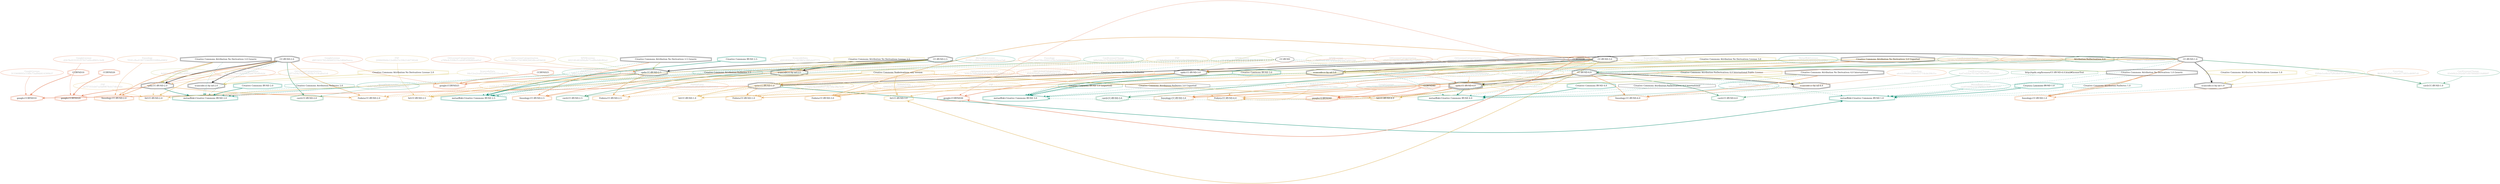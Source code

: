 strict digraph {
    node [shape=box];
    graph [splines=curved];
    1015 [label="SPDXLicense\n37c209ae707988d3d9118e39c70c1e90"
         ,fontcolor=gray
         ,color="#b8bf62"
         ,fillcolor="beige;1"
         ,shape=ellipse];
    1016 [label="spdx:CC-BY-ND-1.0"
         ,shape=doubleoctagon];
    1017 [label="CC-BY-ND-1.0"
         ,shape=doubleoctagon];
    1018 [label="Creative Commons Attribution No Derivatives 1.0 Generic"
         ,shape=doubleoctagon];
    1022 [label="SPDXLicense\n6cb02eb6780bf4bbcc4dd097dcd84f81"
         ,fontcolor=gray
         ,color="#b8bf62"
         ,fillcolor="beige;1"
         ,shape=ellipse];
    1023 [label="spdx:CC-BY-ND-2.0"
         ,shape=doubleoctagon];
    1024 [label="CC-BY-ND-2.0"
         ,shape=doubleoctagon];
    1025 [label="Creative Commons Attribution No Derivatives 2.0 Generic"
         ,shape=doubleoctagon];
    1029 [label="SPDXLicense\n60214fcd62d94a8e71edf6e0dfcf82a2"
         ,fontcolor=gray
         ,color="#b8bf62"
         ,fillcolor="beige;1"
         ,shape=ellipse];
    1030 [label="spdx:CC-BY-ND-2.5"
         ,shape=doubleoctagon];
    1031 [label="CC-BY-ND-2.5"
         ,shape=doubleoctagon];
    1032 [label="Creative Commons Attribution No Derivatives 2.5 Generic"
         ,shape=doubleoctagon];
    1043 [label="SPDXLicense\n8a05caf14f87a9dbac8459af7e6421b6"
         ,fontcolor=gray
         ,color="#b8bf62"
         ,fillcolor="beige;1"
         ,shape=ellipse];
    1044 [label="spdx:CC-BY-ND-3.0"
         ,shape=doubleoctagon];
    1045 [label="CC-BY-ND-3.0"
         ,shape=doubleoctagon];
    1046 [label="Creative Commons Attribution No Derivatives 3.0 Unported"
         ,shape=doubleoctagon];
    1050 [label="SPDXLicense\n03647f4d82d8d49cd2197e48100aed9e"
         ,fontcolor=gray
         ,color="#b8bf62"
         ,fillcolor="beige;1"
         ,shape=ellipse];
    1051 [label="spdx:CC-BY-ND-4.0"
         ,shape=tripleoctagon];
    1052 [label="CC-BY-ND-4.0"
         ,shape=doubleoctagon];
    1053 [label="Creative Commons Attribution No Derivatives 4.0 International"
         ,shape=doubleoctagon];
    5677 [label="GoogleLicense\n3133608093c1540c73ad9dd414300b37"
         ,fontcolor=gray
         ,color="#e06f45"
         ,fillcolor="beige;1"
         ,shape=ellipse];
    5678 [label="google:CCBYND10"
         ,color="#e06f45"
         ,shape=doubleoctagon];
    5679 [label=CCBYND10
         ,color="#e06f45"
         ,shape=doubleoctagon];
    5680 [label="GoogleLicense\nd2b78e919105357b57a00cdf401c3ef8"
         ,fontcolor=gray
         ,color="#e06f45"
         ,fillcolor="beige;1"
         ,shape=ellipse];
    5681 [label="google:CCBYND20"
         ,color="#e06f45"
         ,shape=doubleoctagon];
    5682 [label=CCBYND20
         ,color="#e06f45"
         ,shape=doubleoctagon];
    5683 [label="GoogleLicense\nd8f15031782c8ebfd3210a1d6bd3aeca"
         ,fontcolor=gray
         ,color="#e06f45"
         ,fillcolor="beige;1"
         ,shape=ellipse];
    5684 [label="google:CCBYND25"
         ,color="#e06f45"
         ,shape=doubleoctagon];
    5685 [label=CCBYND25
         ,color="#e06f45"
         ,shape=doubleoctagon];
    5686 [label="GoogleLicense\n09b3cf25b72780bd84143398334e665c"
         ,fontcolor=gray
         ,color="#e06f45"
         ,fillcolor="beige;1"
         ,shape=ellipse];
    5687 [label="google:CCBYND30"
         ,color="#e06f45"
         ,shape=doubleoctagon];
    5688 [label=CCBYND30
         ,color="#e06f45"
         ,shape=doubleoctagon];
    5689 [label="GoogleLicense\n440a7f38cc3fee1d43fc5be29d7e0404"
         ,fontcolor=gray
         ,color="#e06f45"
         ,fillcolor="beige;1"
         ,shape=ellipse];
    5690 [label="google:CCBYND40"
         ,color="#e06f45"
         ,shape=doubleoctagon];
    5691 [label=CCBYND40
         ,color="#e06f45"
         ,shape=doubleoctagon];
    6156 [label="FedoraEntry\na7dab576c16dd82f73fe700c7ffa7e28"
         ,fontcolor=gray
         ,color="#e09d4b"
         ,fillcolor="beige;1"
         ,shape=ellipse];
    6157 [label="Fedora:CC-BY-ND-1.0"
         ,color="#e09d4b"
         ,shape=doubleoctagon];
    6158 [label="Creative Commons Attribution-NoDerivs"
         ,color="#e09d4b"
         ,shape=octagon];
    6159 [label="CC-BY-ND"
         ,shape=octagon];
    6161 [label="FedoraEntry\n7237efd7c78d74dd78da4f9a95f3ab32"
         ,fontcolor=gray
         ,color="#e09d4b"
         ,fillcolor="beige;1"
         ,shape=ellipse];
    6162 [label="Fedora:CC-BY-ND-2.0"
         ,color="#e09d4b"
         ,shape=doubleoctagon];
    6163 [label="FedoraEntry\n615dac6addda01c86d7d59e7a851541d"
         ,fontcolor=gray
         ,color="#e09d4b"
         ,fillcolor="beige;1"
         ,shape=ellipse];
    6164 [label="Fedora:CC-BY-ND-2.5"
         ,color="#e09d4b"
         ,shape=doubleoctagon];
    6167 [label="FedoraEntry\n69622d7eaca52dd9abc4054a09c63448"
         ,fontcolor=gray
         ,color="#e09d4b"
         ,fillcolor="beige;1"
         ,shape=ellipse];
    6168 [label="Fedora:CC-BY-ND-3.0"
         ,color="#e09d4b"
         ,shape=doubleoctagon];
    6169 [label="FedoraEntry\ne184d93d72aa96beb739e083c7d75dee"
         ,fontcolor=gray
         ,color="#e09d4b"
         ,fillcolor="beige;1"
         ,shape=ellipse];
    6170 [label="Fedora:CC-BY-ND-4.0"
         ,color="#e09d4b"
         ,shape=doubleoctagon];
    10077 [label="FSF\n573b8e8fe645981b20310bc90b446d2e"
          ,fontcolor=gray
          ,color="#deb256"
          ,fillcolor="beige;1"
          ,shape=ellipse];
    10078 [label="fsf:CC-BY-ND-1.0"
          ,color="#deb256"
          ,shape=doubleoctagon];
    10079 [label="Creative Commons Noderivatives, any version"
          ,color="#deb256"
          ,shape=doubleoctagon];
    10081 [label="FSF\naa7f7355eb07acfa89878cb57dfa7d2c"
          ,fontcolor=gray
          ,color="#deb256"
          ,fillcolor="beige;1"
          ,shape=ellipse];
    10082 [label="fsf:CC-BY-ND-2.0"
          ,color="#deb256"
          ,shape=doubleoctagon];
    10083 [label="FSF\n2098499d4e12ed6b15c59b21dd7382d4"
          ,fontcolor=gray
          ,color="#deb256"
          ,fillcolor="beige;1"
          ,shape=ellipse];
    10084 [label="fsf:CC-BY-ND-2.5"
          ,color="#deb256"
          ,shape=doubleoctagon];
    10085 [label="FSF\ne40baa0a87719eee9a632540d1c406e7"
          ,fontcolor=gray
          ,color="#deb256"
          ,fillcolor="beige;1"
          ,shape=ellipse];
    10086 [label="fsf:CC-BY-ND-3.0"
          ,color="#deb256"
          ,shape=doubleoctagon];
    10087 [label="FSF\n247b98392cad983f8c73d9703d663552"
          ,fontcolor=gray
          ,color="#deb256"
          ,fillcolor="beige;1"
          ,shape=ellipse];
    10088 [label="fsf:CC-BY-ND-4.0"
          ,color="#deb256"
          ,shape=doubleoctagon];
    13422 [label="ScancodeData\nf5f9de5ce8ece7a9ce8e07f7a0356950"
          ,fontcolor=gray
          ,color="#dac767"
          ,fillcolor="beige;1"
          ,shape=ellipse];
    13423 [label="scancode:cc-by-nd-1.0"
          ,shape=doubleoctagon];
    13424 [label="Creative Commons Attribution No Derivatives License 1.0"
          ,color="#dac767"
          ,shape=doubleoctagon];
    13428 [label="ScancodeData\n04e12ea2ea021a0ee5f32d533eede279"
          ,fontcolor=gray
          ,color="#dac767"
          ,fillcolor="beige;1"
          ,shape=ellipse];
    13429 [label="scancode:cc-by-nd-2.0"
          ,shape=doubleoctagon];
    13430 [label="Creative Commons Attribution No Derivatives License 2.0"
          ,color="#dac767"
          ,shape=doubleoctagon];
    13434 [label="ScancodeData\nd20185f265c1c483863c1f65cb2f7771"
          ,fontcolor=gray
          ,color="#dac767"
          ,fillcolor="beige;1"
          ,shape=ellipse];
    13435 [label="scancode:cc-by-nd-2.5"
          ,shape=doubleoctagon];
    13436 [label="Creative Commons Attribution No Derivatives License 2.5"
          ,color="#dac767"
          ,shape=doubleoctagon];
    13443 [label="ScancodeData\n9b26435341dc8c166c6d56897aaaa28c"
          ,fontcolor=gray
          ,color="#dac767"
          ,fillcolor="beige;1"
          ,shape=ellipse];
    13444 [label="scancode:cc-by-nd-3.0"
          ,shape=doubleoctagon];
    13445 [label="Creative Commons Attribution No Derivatives License 3.0"
          ,color="#dac767"
          ,shape=doubleoctagon];
    13449 [label="ScancodeData\nff70af0d705f134bd142619b622e034f"
          ,fontcolor=gray
          ,color="#dac767"
          ,fillcolor="beige;1"
          ,shape=ellipse];
    13450 [label="scancode:cc-by-nd-4.0"
          ,shape=doubleoctagon];
    13451 [label="Creative Commons Attribution-NoDerivatives 4.0 International Public License"
          ,color="#dac767"
          ,shape=doubleoctagon];
    26802 [label="Fossology\n9b26347cf5d1e565a0175855cd6997c8"
          ,fontcolor=gray
          ,color="#e18745"
          ,fillcolor="beige;1"
          ,shape=ellipse];
    26803 [label="fossology:CC-BY-ND-1.0"
          ,color="#e18745"
          ,shape=doubleoctagon];
    26805 [label="Fossology\n7f181cfba41907336699350f84a0985f"
          ,fontcolor=gray
          ,color="#e18745"
          ,fillcolor="beige;1"
          ,shape=ellipse];
    26806 [label="fossology:CC-BY-ND-2.0"
          ,color="#e18745"
          ,shape=doubleoctagon];
    26808 [label="Fossology\n05ea7ba078be48461d34e3e044098962"
          ,fontcolor=gray
          ,color="#e18745"
          ,fillcolor="beige;1"
          ,shape=ellipse];
    26809 [label="fossology:CC-BY-ND-2.5"
          ,color="#e18745"
          ,shape=doubleoctagon];
    26811 [label="Fossology\n6c26eacb7539a5921e9747c3d9a465e7"
          ,fontcolor=gray
          ,color="#e18745"
          ,fillcolor="beige;1"
          ,shape=ellipse];
    26812 [label="fossology:CC-BY-ND-3.0"
          ,color="#e18745"
          ,shape=doubleoctagon];
    27290 [label="Fossology\na6ce2cf9fd6028b6ef11714cde20b31e"
          ,fontcolor=gray
          ,color="#e18745"
          ,fillcolor="beige;1"
          ,shape=ellipse];
    27291 [label="fossology:CC-BY-ND-4.0"
          ,color="#e18745"
          ,shape=doubleoctagon];
    28264 [label="OKFN\n06ff74db40ae371a6de48cbfaf2db6fc"
          ,fontcolor=gray
          ,color="#379469"
          ,fillcolor="beige;1"
          ,shape=ellipse];
    28265 [label="Attribution-NoDerivatives 4.0"
          ,color="#379469"
          ,shape=doubleoctagon];
    28596 [label="OrtLicenseCategorization\n6545010af5cae226f95a69e2cb67ed9f"
          ,fontcolor=gray
          ,color="#e06f45"
          ,fillcolor="beige;1"
          ,shape=ellipse];
    28597 [label="OrtLicenseCategorization\ndaf365030ae1de850d2fab6785d0cb2d"
          ,fontcolor=gray
          ,color="#e06f45"
          ,fillcolor="beige;1"
          ,shape=ellipse];
    28598 [label="OrtLicenseCategorization\na789e4c5208cf1cab983498d80ea65cf"
          ,fontcolor=gray
          ,color="#e06f45"
          ,fillcolor="beige;1"
          ,shape=ellipse];
    28599 [label="OrtLicenseCategorization\nefb85301fb03b18fba88ecfac13d945a"
          ,fontcolor=gray
          ,color="#e06f45"
          ,fillcolor="beige;1"
          ,shape=ellipse];
    28601 [label="OrtLicenseCategorization\n3ba4e3ead12fe2a0ab2b64fb20084755"
          ,fontcolor=gray
          ,color="#e06f45"
          ,fillcolor="beige;1"
          ,shape=ellipse];
    35421 [label="OrtLicenseCategorization\n3e9e3e76f6e4d04c8cb23ecd2acb59f9"
          ,fontcolor=gray
          ,color="#e09d4b"
          ,fillcolor="beige;1"
          ,shape=ellipse];
    35422 [label="OrtLicenseCategorization\n82f71d34a7a2a71405da7c19cafea1c6"
          ,fontcolor=gray
          ,color="#e09d4b"
          ,fillcolor="beige;1"
          ,shape=ellipse];
    35423 [label="OrtLicenseCategorization\n78a51e4b9a77d198f42d42dbca45b628"
          ,fontcolor=gray
          ,color="#e09d4b"
          ,fillcolor="beige;1"
          ,shape=ellipse];
    35424 [label="OrtLicenseCategorization\nad460c829be4b032a1dae51a1bcaac4e"
          ,fontcolor=gray
          ,color="#e09d4b"
          ,fillcolor="beige;1"
          ,shape=ellipse];
    35425 [label="OrtLicenseCategorization\nf713885b747919ab3dab39d584425fce"
          ,fontcolor=gray
          ,color="#e09d4b"
          ,fillcolor="beige;1"
          ,shape=ellipse];
    36599 [label="CavilLicenseChange\n83eb0b2e202ebf7c097844dd516d6b97"
          ,fontcolor=gray
          ,color="#379469"
          ,fillcolor="beige;1"
          ,shape=ellipse];
    36600 [label="cavil:CC-BY-ND-1.0"
          ,color="#379469"
          ,shape=doubleoctagon];
    36601 [label="CavilLicenseChange\nb4b13cfbfc7e7776ea1fafbc489923c0"
          ,fontcolor=gray
          ,color="#379469"
          ,fillcolor="beige;1"
          ,shape=ellipse];
    36602 [label="cavil:CC-BY-ND-2.0"
          ,color="#379469"
          ,shape=doubleoctagon];
    36603 [label="CavilLicenseChange\nb0fa5dda327b2f00ef4d096dadbc5c48"
          ,fontcolor=gray
          ,color="#379469"
          ,fillcolor="beige;1"
          ,shape=ellipse];
    36604 [label="cavil:CC-BY-ND-2.5"
          ,color="#379469"
          ,shape=doubleoctagon];
    36605 [label="CavilLicenseChange\n083f8a762f3920ef26011320407eaa7d"
          ,fontcolor=gray
          ,color="#379469"
          ,fillcolor="beige;1"
          ,shape=ellipse];
    36606 [label="cavil:CC-BY-ND-3.0"
          ,color="#379469"
          ,shape=doubleoctagon];
    36609 [label="CavilLicenseChange\n4a47ed2fae7f11bd79f6c8023fd5d5b3"
          ,fontcolor=gray
          ,color="#379469"
          ,fillcolor="beige;1"
          ,shape=ellipse];
    36610 [label="cavil:CC-BY-ND-4.0"
          ,color="#379469"
          ,shape=doubleoctagon];
    36611 [label="http://spdx.org/licenses/CC-BY-ND-4.0.html#licenseText"
          ,color="#379469"
          ,shape=octagon];
    40127 [label="MetaeffektLicense\n26fa4e88698d44e6fae08a213a7073c0"
          ,fontcolor=gray
          ,color="#00876c"
          ,fillcolor="beige;1"
          ,shape=ellipse];
    40128 [label="metaeffekt:Creative Commons BY-ND 4.0"
          ,color="#00876c"
          ,shape=doubleoctagon];
    40129 [label="Creative Commons BY-ND 4.0"
          ,color="#00876c"
          ,shape=doubleoctagon];
    40130 [label="Creative Commons Attribution-NoDerivatives 4.0 International"
          ,shape=octagon];
    40131 [label="MetaeffektLicense\ndf4f9de01576fa63c48932b55ce6f6e1"
          ,fontcolor=gray
          ,color="#00876c"
          ,fillcolor="beige;1"
          ,shape=ellipse];
    40132 [label="metaeffekt:Creative Commons BY-ND 3.0"
          ,color="#00876c"
          ,shape=doubleoctagon];
    40133 [label="Creative Commons BY-ND 3.0"
          ,color="#00876c"
          ,shape=doubleoctagon];
    40134 [label="Creative Commons Attribution-NoDerivs 3.0 Unported"
          ,shape=octagon];
    40135 [label="Creative Commons BY-ND 3.0 (unported)"
          ,color="#00876c"
          ,shape=octagon];
    40143 [label="MetaeffektLicense\nf51921cc8b6c3d96b268fd205faca7a9"
          ,fontcolor=gray
          ,color="#00876c"
          ,fillcolor="beige;1"
          ,shape=ellipse];
    40144 [label="metaeffekt:Creative Commons BY-ND 2.5"
          ,color="#00876c"
          ,shape=doubleoctagon];
    40145 [label="Creative Commons BY-ND 2.5"
          ,color="#00876c"
          ,shape=doubleoctagon];
    40146 [label="Creative Commons Attribution-NoDerivs 2.5"
          ,color="#00876c"
          ,shape=octagon];
    40147 [label="MetaeffektLicense\n4c6b7484282743d57b6b98926cc0e462"
          ,fontcolor=gray
          ,color="#00876c"
          ,fillcolor="beige;1"
          ,shape=ellipse];
    40148 [label="metaeffekt:Creative Commons BY-ND 2.0"
          ,color="#00876c"
          ,shape=doubleoctagon];
    40149 [label="Creative Commons BY-ND 2.0"
          ,color="#00876c"
          ,shape=doubleoctagon];
    40150 [label="Creative Commons Attribution-NoDerivs 2.0"
          ,color="#00876c"
          ,shape=octagon];
    40151 [label="MetaeffektLicense\naaa81669fa23d7f88f61c3ad0cd27717"
          ,fontcolor=gray
          ,color="#00876c"
          ,fillcolor="beige;1"
          ,shape=ellipse];
    40152 [label="metaeffekt:Creative Commons BY-ND 1.0"
          ,color="#00876c"
          ,shape=doubleoctagon];
    40153 [label="Creative Commons BY-ND 1.0"
          ,color="#00876c"
          ,shape=doubleoctagon];
    40154 [label="Creative Commons Attribution-NoDerivs 1.0"
          ,color="#00876c"
          ,shape=octagon];
    1015 -> 1016 [weight=0.5
                 ,color="#b8bf62"];
    1016 -> 5678 [style=bold
                 ,arrowhead=vee
                 ,weight=0.7
                 ,color="#e06f45"];
    1016 -> 6157 [style=bold
                 ,arrowhead=vee
                 ,weight=0.7
                 ,color="#e09d4b"];
    1016 -> 10078 [style=dashed
                  ,arrowhead=vee
                  ,weight=0.5
                  ,color="#deb256"];
    1016 -> 40152 [style=bold
                  ,arrowhead=vee
                  ,weight=0.7
                  ,color="#00876c"];
    1017 -> 1016 [style=bold
                 ,arrowhead=vee
                 ,weight=0.7];
    1017 -> 6157 [style=bold
                 ,arrowhead=vee
                 ,weight=0.7
                 ,color="#e09d4b"];
    1017 -> 10078 [style=bold
                  ,arrowhead=vee
                  ,weight=0.7
                  ,color="#deb256"];
    1017 -> 13423 [style=bold
                  ,arrowhead=vee
                  ,weight=0.7];
    1017 -> 26803 [style=bold
                  ,arrowhead=vee
                  ,weight=0.7
                  ,color="#e18745"];
    1017 -> 36600 [style=bold
                  ,arrowhead=vee
                  ,weight=0.7
                  ,color="#379469"];
    1017 -> 36600 [style=bold
                  ,arrowhead=vee
                  ,weight=0.7
                  ,color="#379469"];
    1017 -> 40152 [style=dashed
                  ,arrowhead=vee
                  ,weight=0.5
                  ,color="#00876c"];
    1018 -> 1016 [style=bold
                 ,arrowhead=vee
                 ,weight=0.7
                 ,color="#b8bf62"];
    1018 -> 26803 [style=bold
                  ,arrowhead=vee
                  ,weight=0.7
                  ,color="#e18745"];
    1018 -> 40152 [style=dashed
                  ,arrowhead=vee
                  ,weight=0.5
                  ,color="#00876c"];
    1022 -> 1023 [weight=0.5
                 ,color="#b8bf62"];
    1023 -> 5681 [style=bold
                 ,arrowhead=vee
                 ,weight=0.7
                 ,color="#e06f45"];
    1023 -> 6162 [style=bold
                 ,arrowhead=vee
                 ,weight=0.7
                 ,color="#e09d4b"];
    1023 -> 10082 [style=dashed
                  ,arrowhead=vee
                  ,weight=0.5
                  ,color="#deb256"];
    1023 -> 40148 [style=bold
                  ,arrowhead=vee
                  ,weight=0.7
                  ,color="#00876c"];
    1024 -> 1023 [style=bold
                 ,arrowhead=vee
                 ,weight=0.7];
    1024 -> 6162 [style=bold
                 ,arrowhead=vee
                 ,weight=0.7
                 ,color="#e09d4b"];
    1024 -> 10082 [style=bold
                  ,arrowhead=vee
                  ,weight=0.7
                  ,color="#deb256"];
    1024 -> 13429 [style=bold
                  ,arrowhead=vee
                  ,weight=0.7];
    1024 -> 26806 [style=bold
                  ,arrowhead=vee
                  ,weight=0.7
                  ,color="#e18745"];
    1024 -> 36602 [style=bold
                  ,arrowhead=vee
                  ,weight=0.7
                  ,color="#379469"];
    1024 -> 36602 [style=bold
                  ,arrowhead=vee
                  ,weight=0.7
                  ,color="#379469"];
    1024 -> 40148 [style=dashed
                  ,arrowhead=vee
                  ,weight=0.5
                  ,color="#00876c"];
    1025 -> 1023 [style=bold
                 ,arrowhead=vee
                 ,weight=0.7
                 ,color="#b8bf62"];
    1025 -> 26806 [style=bold
                  ,arrowhead=vee
                  ,weight=0.7
                  ,color="#e18745"];
    1025 -> 40148 [style=dashed
                  ,arrowhead=vee
                  ,weight=0.5
                  ,color="#00876c"];
    1029 -> 1030 [weight=0.5
                 ,color="#b8bf62"];
    1030 -> 5684 [style=bold
                 ,arrowhead=vee
                 ,weight=0.7
                 ,color="#e06f45"];
    1030 -> 6164 [style=bold
                 ,arrowhead=vee
                 ,weight=0.7
                 ,color="#e09d4b"];
    1030 -> 10084 [style=dashed
                  ,arrowhead=vee
                  ,weight=0.5
                  ,color="#deb256"];
    1030 -> 40144 [style=bold
                  ,arrowhead=vee
                  ,weight=0.7
                  ,color="#00876c"];
    1031 -> 1030 [style=bold
                 ,arrowhead=vee
                 ,weight=0.7];
    1031 -> 6164 [style=bold
                 ,arrowhead=vee
                 ,weight=0.7
                 ,color="#e09d4b"];
    1031 -> 10084 [style=bold
                  ,arrowhead=vee
                  ,weight=0.7
                  ,color="#deb256"];
    1031 -> 13435 [style=bold
                  ,arrowhead=vee
                  ,weight=0.7];
    1031 -> 26809 [style=bold
                  ,arrowhead=vee
                  ,weight=0.7
                  ,color="#e18745"];
    1031 -> 36604 [style=bold
                  ,arrowhead=vee
                  ,weight=0.7
                  ,color="#379469"];
    1031 -> 36604 [style=bold
                  ,arrowhead=vee
                  ,weight=0.7
                  ,color="#379469"];
    1031 -> 40144 [style=dashed
                  ,arrowhead=vee
                  ,weight=0.5
                  ,color="#00876c"];
    1032 -> 1030 [style=bold
                 ,arrowhead=vee
                 ,weight=0.7
                 ,color="#b8bf62"];
    1032 -> 26809 [style=bold
                  ,arrowhead=vee
                  ,weight=0.7
                  ,color="#e18745"];
    1032 -> 40144 [style=dashed
                  ,arrowhead=vee
                  ,weight=0.5
                  ,color="#00876c"];
    1043 -> 1044 [weight=0.5
                 ,color="#b8bf62"];
    1044 -> 5687 [style=bold
                 ,arrowhead=vee
                 ,weight=0.7
                 ,color="#e06f45"];
    1044 -> 6168 [style=bold
                 ,arrowhead=vee
                 ,weight=0.7
                 ,color="#e09d4b"];
    1044 -> 10086 [style=dashed
                  ,arrowhead=vee
                  ,weight=0.5
                  ,color="#deb256"];
    1044 -> 40132 [style=bold
                  ,arrowhead=vee
                  ,weight=0.7
                  ,color="#00876c"];
    1045 -> 1044 [style=bold
                 ,arrowhead=vee
                 ,weight=0.7];
    1045 -> 6168 [style=bold
                 ,arrowhead=vee
                 ,weight=0.7
                 ,color="#e09d4b"];
    1045 -> 10086 [style=bold
                  ,arrowhead=vee
                  ,weight=0.7
                  ,color="#deb256"];
    1045 -> 13444 [style=bold
                  ,arrowhead=vee
                  ,weight=0.7];
    1045 -> 26812 [style=bold
                  ,arrowhead=vee
                  ,weight=0.7
                  ,color="#e18745"];
    1045 -> 36606 [style=bold
                  ,arrowhead=vee
                  ,weight=0.7
                  ,color="#379469"];
    1045 -> 36606 [style=bold
                  ,arrowhead=vee
                  ,weight=0.7
                  ,color="#379469"];
    1045 -> 40132 [style=dashed
                  ,arrowhead=vee
                  ,weight=0.5
                  ,color="#00876c"];
    1046 -> 1044 [style=bold
                 ,arrowhead=vee
                 ,weight=0.7
                 ,color="#b8bf62"];
    1046 -> 26812 [style=bold
                  ,arrowhead=vee
                  ,weight=0.7
                  ,color="#e18745"];
    1046 -> 40132 [style=dashed
                  ,arrowhead=vee
                  ,weight=0.5
                  ,color="#00876c"];
    1050 -> 1051 [weight=0.5
                 ,color="#b8bf62"];
    1051 -> 5690 [style=bold
                 ,arrowhead=vee
                 ,weight=0.7
                 ,color="#e06f45"];
    1051 -> 6170 [style=bold
                 ,arrowhead=vee
                 ,weight=0.7
                 ,color="#e09d4b"];
    1051 -> 10088 [style=dashed
                  ,arrowhead=vee
                  ,weight=0.5
                  ,color="#deb256"];
    1051 -> 40128 [style=bold
                  ,arrowhead=vee
                  ,weight=0.7
                  ,color="#00876c"];
    1052 -> 1051 [style=bold
                 ,arrowhead=vee
                 ,weight=0.7];
    1052 -> 6170 [style=bold
                 ,arrowhead=vee
                 ,weight=0.7
                 ,color="#e09d4b"];
    1052 -> 10088 [style=bold
                  ,arrowhead=vee
                  ,weight=0.7
                  ,color="#deb256"];
    1052 -> 13450 [style=bold
                  ,arrowhead=vee
                  ,weight=0.7];
    1052 -> 27291 [style=bold
                  ,arrowhead=vee
                  ,weight=0.7
                  ,color="#e18745"];
    1052 -> 36610 [style=bold
                  ,arrowhead=vee
                  ,weight=0.7
                  ,color="#379469"];
    1052 -> 36610 [style=bold
                  ,arrowhead=vee
                  ,weight=0.7
                  ,color="#379469"];
    1052 -> 40128 [style=dashed
                  ,arrowhead=vee
                  ,weight=0.5
                  ,color="#00876c"];
    1053 -> 1051 [style=bold
                 ,arrowhead=vee
                 ,weight=0.7
                 ,color="#b8bf62"];
    1053 -> 27291 [style=bold
                  ,arrowhead=vee
                  ,weight=0.7
                  ,color="#e18745"];
    1053 -> 40128 [style=dashed
                  ,arrowhead=vee
                  ,weight=0.5
                  ,color="#00876c"];
    5677 -> 5678 [weight=0.5
                 ,color="#e06f45"];
    5679 -> 5678 [style=bold
                 ,arrowhead=vee
                 ,weight=0.7
                 ,color="#e06f45"];
    5680 -> 5681 [weight=0.5
                 ,color="#e06f45"];
    5682 -> 5681 [style=bold
                 ,arrowhead=vee
                 ,weight=0.7
                 ,color="#e06f45"];
    5683 -> 5684 [weight=0.5
                 ,color="#e06f45"];
    5685 -> 5684 [style=bold
                 ,arrowhead=vee
                 ,weight=0.7
                 ,color="#e06f45"];
    5686 -> 5687 [weight=0.5
                 ,color="#e06f45"];
    5688 -> 5687 [style=bold
                 ,arrowhead=vee
                 ,weight=0.7
                 ,color="#e06f45"];
    5689 -> 5690 [weight=0.5
                 ,color="#e06f45"];
    5691 -> 5690 [style=bold
                 ,arrowhead=vee
                 ,weight=0.7
                 ,color="#e06f45"];
    6156 -> 6157 [weight=0.5
                 ,color="#e09d4b"];
    6158 -> 6157 [style=dashed
                 ,arrowhead=vee
                 ,weight=0.5
                 ,color="#e09d4b"];
    6158 -> 6162 [style=dashed
                 ,arrowhead=vee
                 ,weight=0.5
                 ,color="#e09d4b"];
    6158 -> 6164 [style=dashed
                 ,arrowhead=vee
                 ,weight=0.5
                 ,color="#e09d4b"];
    6158 -> 6168 [style=dashed
                 ,arrowhead=vee
                 ,weight=0.5
                 ,color="#e09d4b"];
    6158 -> 6170 [style=dashed
                 ,arrowhead=vee
                 ,weight=0.5
                 ,color="#e09d4b"];
    6159 -> 6157 [style=dashed
                 ,arrowhead=vee
                 ,weight=0.5
                 ,color="#e09d4b"];
    6159 -> 6162 [style=dashed
                 ,arrowhead=vee
                 ,weight=0.5
                 ,color="#e09d4b"];
    6159 -> 6164 [style=dashed
                 ,arrowhead=vee
                 ,weight=0.5
                 ,color="#e09d4b"];
    6159 -> 6168 [style=dashed
                 ,arrowhead=vee
                 ,weight=0.5
                 ,color="#e09d4b"];
    6159 -> 6170 [style=dashed
                 ,arrowhead=vee
                 ,weight=0.5
                 ,color="#e09d4b"];
    6159 -> 40128 [style=dashed
                  ,arrowhead=vee
                  ,weight=0.5
                  ,color="#00876c"];
    6159 -> 40132 [style=dashed
                  ,arrowhead=vee
                  ,weight=0.5
                  ,color="#00876c"];
    6159 -> 40144 [style=dashed
                  ,arrowhead=vee
                  ,weight=0.5
                  ,color="#00876c"];
    6159 -> 40148 [style=dashed
                  ,arrowhead=vee
                  ,weight=0.5
                  ,color="#00876c"];
    6159 -> 40152 [style=dashed
                  ,arrowhead=vee
                  ,weight=0.5
                  ,color="#00876c"];
    6161 -> 6162 [weight=0.5
                 ,color="#e09d4b"];
    6163 -> 6164 [weight=0.5
                 ,color="#e09d4b"];
    6167 -> 6168 [weight=0.5
                 ,color="#e09d4b"];
    6169 -> 6170 [weight=0.5
                 ,color="#e09d4b"];
    10077 -> 10078 [weight=0.5
                   ,color="#deb256"];
    10079 -> 10078 [style=bold
                   ,arrowhead=vee
                   ,weight=0.7
                   ,color="#deb256"];
    10079 -> 10082 [style=bold
                   ,arrowhead=vee
                   ,weight=0.7
                   ,color="#deb256"];
    10079 -> 10084 [style=bold
                   ,arrowhead=vee
                   ,weight=0.7
                   ,color="#deb256"];
    10079 -> 10086 [style=bold
                   ,arrowhead=vee
                   ,weight=0.7
                   ,color="#deb256"];
    10079 -> 10088 [style=bold
                   ,arrowhead=vee
                   ,weight=0.7
                   ,color="#deb256"];
    10081 -> 10082 [weight=0.5
                   ,color="#deb256"];
    10083 -> 10084 [weight=0.5
                   ,color="#deb256"];
    10085 -> 10086 [weight=0.5
                   ,color="#deb256"];
    10087 -> 10088 [weight=0.5
                   ,color="#deb256"];
    13422 -> 13423 [weight=0.5
                   ,color="#dac767"];
    13423 -> 40152 [style=dashed
                   ,arrowhead=vee
                   ,weight=0.5
                   ,color="#00876c"];
    13424 -> 13423 [style=bold
                   ,arrowhead=vee
                   ,weight=0.7
                   ,color="#dac767"];
    13428 -> 13429 [weight=0.5
                   ,color="#dac767"];
    13429 -> 40148 [style=dashed
                   ,arrowhead=vee
                   ,weight=0.5
                   ,color="#00876c"];
    13430 -> 13429 [style=bold
                   ,arrowhead=vee
                   ,weight=0.7
                   ,color="#dac767"];
    13434 -> 13435 [weight=0.5
                   ,color="#dac767"];
    13435 -> 40144 [style=dashed
                   ,arrowhead=vee
                   ,weight=0.5
                   ,color="#00876c"];
    13436 -> 13435 [style=bold
                   ,arrowhead=vee
                   ,weight=0.7
                   ,color="#dac767"];
    13443 -> 13444 [weight=0.5
                   ,color="#dac767"];
    13444 -> 40132 [style=dashed
                   ,arrowhead=vee
                   ,weight=0.5
                   ,color="#00876c"];
    13445 -> 13444 [style=bold
                   ,arrowhead=vee
                   ,weight=0.7
                   ,color="#dac767"];
    13449 -> 13450 [weight=0.5
                   ,color="#dac767"];
    13450 -> 40128 [style=dashed
                   ,arrowhead=vee
                   ,weight=0.5
                   ,color="#00876c"];
    13451 -> 13450 [style=bold
                   ,arrowhead=vee
                   ,weight=0.7
                   ,color="#dac767"];
    26802 -> 26803 [weight=0.5
                   ,color="#e18745"];
    26805 -> 26806 [weight=0.5
                   ,color="#e18745"];
    26808 -> 26809 [weight=0.5
                   ,color="#e18745"];
    26811 -> 26812 [weight=0.5
                   ,color="#e18745"];
    27290 -> 27291 [weight=0.5
                   ,color="#e18745"];
    28264 -> 1052 [weight=0.5
                  ,color="#379469"];
    28265 -> 1052 [style=bold
                  ,arrowhead=vee
                  ,weight=0.7
                  ,color="#379469"];
    28596 -> 1016 [weight=0.5
                  ,color="#e06f45"];
    28597 -> 1023 [weight=0.5
                  ,color="#e06f45"];
    28598 -> 1030 [weight=0.5
                  ,color="#e06f45"];
    28599 -> 1044 [weight=0.5
                  ,color="#e06f45"];
    28601 -> 1051 [weight=0.5
                  ,color="#e06f45"];
    35421 -> 1016 [weight=0.5
                  ,color="#e09d4b"];
    35422 -> 1023 [weight=0.5
                  ,color="#e09d4b"];
    35423 -> 1030 [weight=0.5
                  ,color="#e09d4b"];
    35424 -> 1044 [weight=0.5
                  ,color="#e09d4b"];
    35425 -> 1051 [weight=0.5
                  ,color="#e09d4b"];
    36599 -> 36600 [weight=0.5
                   ,color="#379469"];
    36601 -> 36602 [weight=0.5
                   ,color="#379469"];
    36603 -> 36604 [weight=0.5
                   ,color="#379469"];
    36605 -> 36606 [weight=0.5
                   ,color="#379469"];
    36609 -> 36610 [weight=0.5
                   ,color="#379469"];
    36611 -> 36610 [style=dashed
                   ,arrowhead=vee
                   ,weight=0.5
                   ,color="#379469"];
    40127 -> 40128 [weight=0.5
                   ,color="#00876c"];
    40129 -> 40128 [style=bold
                   ,arrowhead=vee
                   ,weight=0.7
                   ,color="#00876c"];
    40129 -> 40128 [style=bold
                   ,arrowhead=vee
                   ,weight=0.7
                   ,color="#00876c"];
    40130 -> 40128 [style=dashed
                   ,arrowhead=vee
                   ,weight=0.5
                   ,color="#00876c"];
    40131 -> 40132 [weight=0.5
                   ,color="#00876c"];
    40133 -> 40132 [style=bold
                   ,arrowhead=vee
                   ,weight=0.7
                   ,color="#00876c"];
    40134 -> 40132 [style=dashed
                   ,arrowhead=vee
                   ,weight=0.5
                   ,color="#00876c"];
    40135 -> 40132 [style=dashed
                   ,arrowhead=vee
                   ,weight=0.5
                   ,color="#00876c"];
    40143 -> 40144 [weight=0.5
                   ,color="#00876c"];
    40145 -> 40144 [style=bold
                   ,arrowhead=vee
                   ,weight=0.7
                   ,color="#00876c"];
    40146 -> 40144 [style=dashed
                   ,arrowhead=vee
                   ,weight=0.5
                   ,color="#00876c"];
    40147 -> 40148 [weight=0.5
                   ,color="#00876c"];
    40149 -> 40148 [style=bold
                   ,arrowhead=vee
                   ,weight=0.7
                   ,color="#00876c"];
    40149 -> 40148 [style=bold
                   ,arrowhead=vee
                   ,weight=0.7
                   ,color="#00876c"];
    40150 -> 40148 [style=dashed
                   ,arrowhead=vee
                   ,weight=0.5
                   ,color="#00876c"];
    40151 -> 40152 [weight=0.5
                   ,color="#00876c"];
    40153 -> 40152 [style=bold
                   ,arrowhead=vee
                   ,weight=0.7
                   ,color="#00876c"];
    40153 -> 40152 [style=bold
                   ,arrowhead=vee
                   ,weight=0.7
                   ,color="#00876c"];
    40154 -> 40152 [style=dashed
                   ,arrowhead=vee
                   ,weight=0.5
                   ,color="#00876c"];
}
